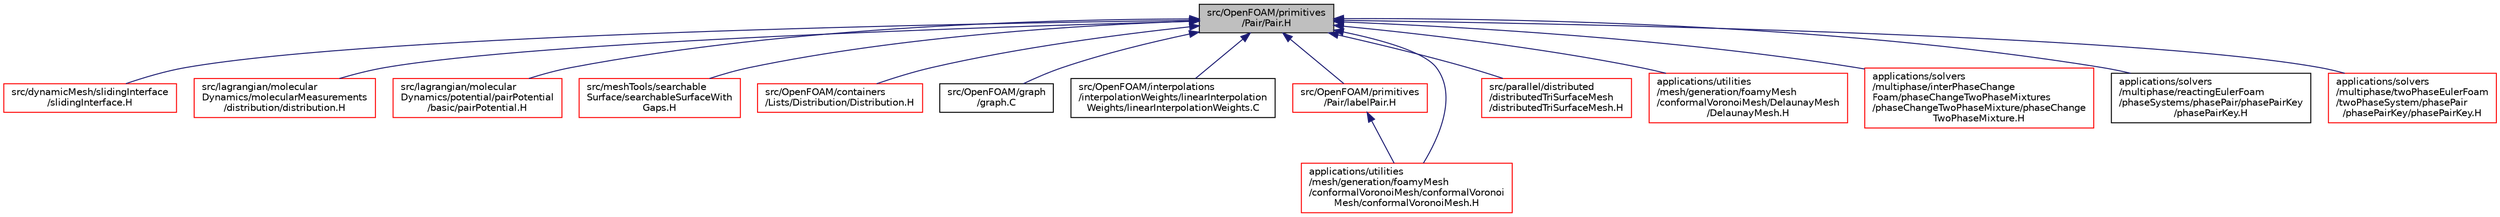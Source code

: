 digraph "src/OpenFOAM/primitives/Pair/Pair.H"
{
  bgcolor="transparent";
  edge [fontname="Helvetica",fontsize="10",labelfontname="Helvetica",labelfontsize="10"];
  node [fontname="Helvetica",fontsize="10",shape=record];
  Node84 [label="src/OpenFOAM/primitives\l/Pair/Pair.H",height=0.2,width=0.4,color="black", fillcolor="grey75", style="filled", fontcolor="black"];
  Node84 -> Node85 [dir="back",color="midnightblue",fontsize="10",style="solid",fontname="Helvetica"];
  Node85 [label="src/dynamicMesh/slidingInterface\l/slidingInterface.H",height=0.2,width=0.4,color="red",URL="$a00908.html"];
  Node84 -> Node95 [dir="back",color="midnightblue",fontsize="10",style="solid",fontname="Helvetica"];
  Node95 [label="src/lagrangian/molecular\lDynamics/molecularMeasurements\l/distribution/distribution.H",height=0.2,width=0.4,color="red",URL="$a07076.html"];
  Node84 -> Node98 [dir="back",color="midnightblue",fontsize="10",style="solid",fontname="Helvetica"];
  Node98 [label="src/lagrangian/molecular\lDynamics/potential/pairPotential\l/basic/pairPotential.H",height=0.2,width=0.4,color="red",URL="$a07202.html"];
  Node84 -> Node137 [dir="back",color="midnightblue",fontsize="10",style="solid",fontname="Helvetica"];
  Node137 [label="src/meshTools/searchable\lSurface/searchableSurfaceWith\lGaps.H",height=0.2,width=0.4,color="red",URL="$a08537.html"];
  Node84 -> Node139 [dir="back",color="midnightblue",fontsize="10",style="solid",fontname="Helvetica"];
  Node139 [label="src/OpenFOAM/containers\l/Lists/Distribution/Distribution.H",height=0.2,width=0.4,color="red",URL="$a09326.html"];
  Node84 -> Node141 [dir="back",color="midnightblue",fontsize="10",style="solid",fontname="Helvetica"];
  Node141 [label="src/OpenFOAM/graph\l/graph.C",height=0.2,width=0.4,color="black",URL="$a11027.html"];
  Node84 -> Node142 [dir="back",color="midnightblue",fontsize="10",style="solid",fontname="Helvetica"];
  Node142 [label="src/OpenFOAM/interpolations\l/interpolationWeights/linearInterpolation\lWeights/linearInterpolationWeights.C",height=0.2,width=0.4,color="black",URL="$a11198.html"];
  Node84 -> Node143 [dir="back",color="midnightblue",fontsize="10",style="solid",fontname="Helvetica"];
  Node143 [label="src/OpenFOAM/primitives\l/Pair/labelPair.H",height=0.2,width=0.4,color="red",URL="$a13226.html"];
  Node143 -> Node181 [dir="back",color="midnightblue",fontsize="10",style="solid",fontname="Helvetica"];
  Node181 [label="applications/utilities\l/mesh/generation/foamyMesh\l/conformalVoronoiMesh/conformalVoronoi\lMesh/conformalVoronoiMesh.H",height=0.2,width=0.4,color="red",URL="$a18620.html"];
  Node84 -> Node2828 [dir="back",color="midnightblue",fontsize="10",style="solid",fontname="Helvetica"];
  Node2828 [label="src/parallel/distributed\l/distributedTriSurfaceMesh\l/distributedTriSurfaceMesh.H",height=0.2,width=0.4,color="red",URL="$a13949.html"];
  Node84 -> Node181 [dir="back",color="midnightblue",fontsize="10",style="solid",fontname="Helvetica"];
  Node84 -> Node2829 [dir="back",color="midnightblue",fontsize="10",style="solid",fontname="Helvetica"];
  Node2829 [label="applications/utilities\l/mesh/generation/foamyMesh\l/conformalVoronoiMesh/DelaunayMesh\l/DelaunayMesh.H",height=0.2,width=0.4,color="red",URL="$a18734.html"];
  Node84 -> Node1949 [dir="back",color="midnightblue",fontsize="10",style="solid",fontname="Helvetica"];
  Node1949 [label="applications/solvers\l/multiphase/interPhaseChange\lFoam/phaseChangeTwoPhaseMixtures\l/phaseChangeTwoPhaseMixture/phaseChange\lTwoPhaseMixture.H",height=0.2,width=0.4,color="red",URL="$a20795.html"];
  Node84 -> Node2830 [dir="back",color="midnightblue",fontsize="10",style="solid",fontname="Helvetica"];
  Node2830 [label="applications/solvers\l/multiphase/reactingEulerFoam\l/phaseSystems/phasePair/phasePairKey\l/phasePairKey.H",height=0.2,width=0.4,color="black",URL="$a40646.html"];
  Node84 -> Node2831 [dir="back",color="midnightblue",fontsize="10",style="solid",fontname="Helvetica"];
  Node2831 [label="applications/solvers\l/multiphase/twoPhaseEulerFoam\l/twoPhaseSystem/phasePair\l/phasePairKey/phasePairKey.H",height=0.2,width=0.4,color="red",URL="$a40649.html"];
}
